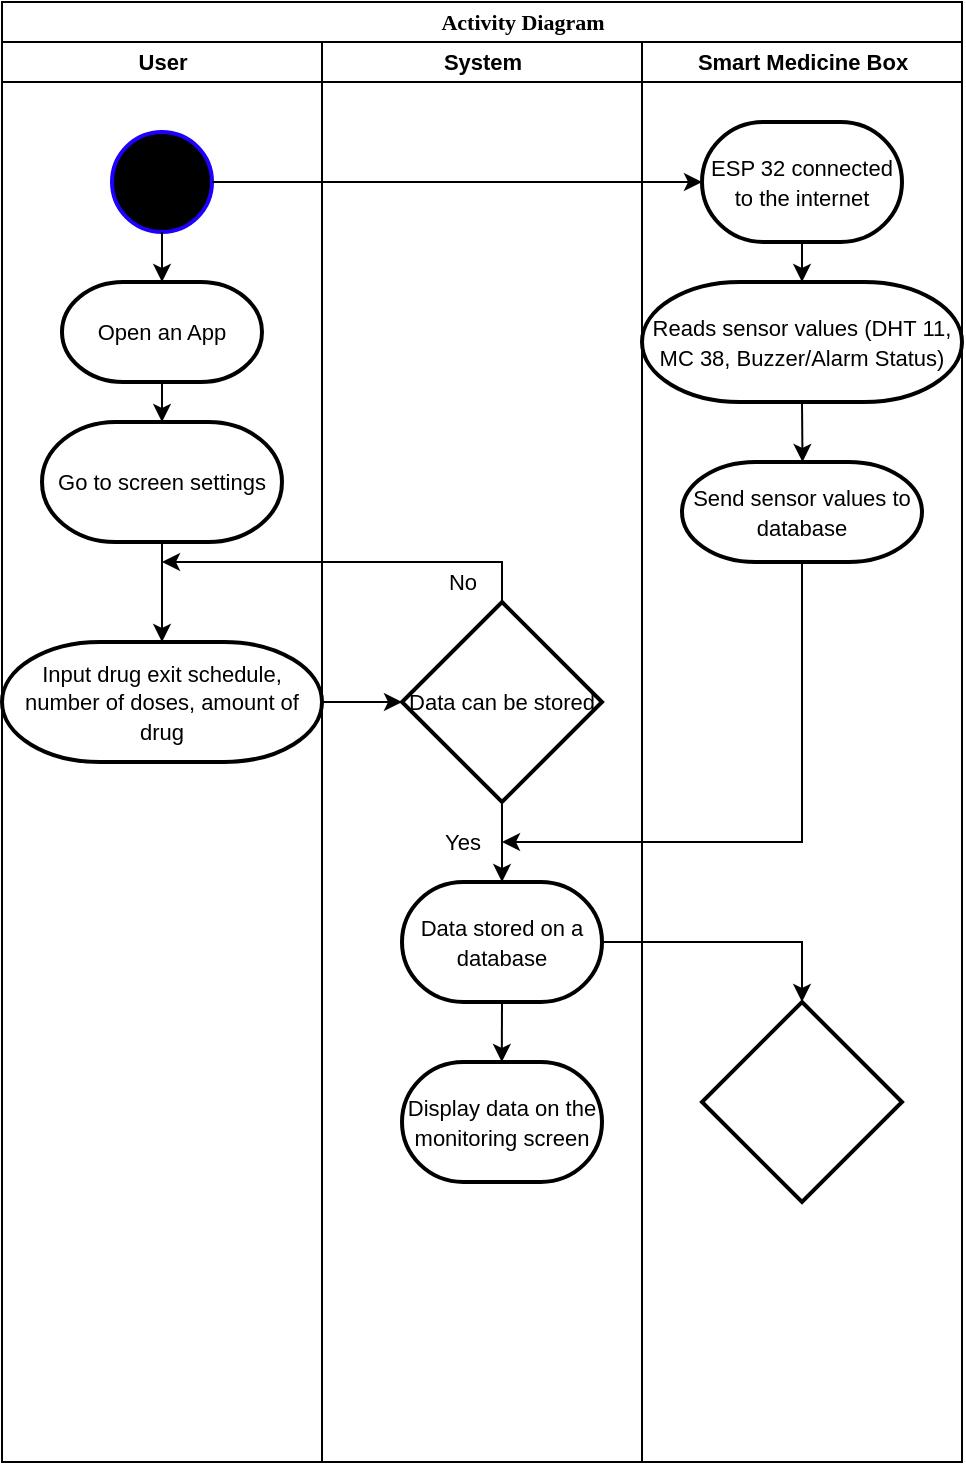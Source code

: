 <mxfile version="23.1.5" type="github">
  <diagram name="Page-1" id="74e2e168-ea6b-b213-b513-2b3c1d86103e">
    <mxGraphModel dx="918" dy="506" grid="1" gridSize="10" guides="1" tooltips="1" connect="1" arrows="1" fold="1" page="1" pageScale="1" pageWidth="1100" pageHeight="850" background="none" math="0" shadow="0">
      <root>
        <mxCell id="0" />
        <mxCell id="1" parent="0" />
        <mxCell id="77e6c97f196da883-1" value="&lt;blockquote style=&quot;margin: 0 0 0 40px; border: none; padding: 0px;&quot;&gt;&lt;font style=&quot;font-size: 11px;&quot; face=&quot;times&quot;&gt;Activity Diagram&lt;/font&gt;&lt;/blockquote&gt;" style="swimlane;html=1;childLayout=stackLayout;startSize=20;rounded=0;shadow=0;labelBackgroundColor=none;strokeWidth=1;fontFamily=Verdana;fontSize=8;align=center;" parent="1" vertex="1">
          <mxGeometry x="240" y="100" width="480" height="730" as="geometry">
            <mxRectangle x="-90" y="110" width="60" height="20" as="alternateBounds" />
          </mxGeometry>
        </mxCell>
        <mxCell id="77e6c97f196da883-2" value="&lt;font style=&quot;font-size: 11px;&quot;&gt;User&lt;/font&gt;" style="swimlane;html=1;startSize=20;" parent="77e6c97f196da883-1" vertex="1">
          <mxGeometry y="20" width="160" height="710" as="geometry">
            <mxRectangle y="20" width="40" height="730" as="alternateBounds" />
          </mxGeometry>
        </mxCell>
        <mxCell id="2dYA4mqOsPHXv_Ml5pBK-2" value="" style="ellipse;whiteSpace=wrap;html=1;aspect=fixed;fillColor=#000000;strokeColor=#1e00ff;strokeWidth=2;" parent="77e6c97f196da883-2" vertex="1">
          <mxGeometry x="55" y="45" width="50" height="50" as="geometry" />
        </mxCell>
        <mxCell id="2dYA4mqOsPHXv_Ml5pBK-3" style="edgeStyle=orthogonalEdgeStyle;rounded=0;orthogonalLoop=1;jettySize=auto;html=1;exitX=0.5;exitY=1;exitDx=0;exitDy=0;" parent="77e6c97f196da883-2" source="2dYA4mqOsPHXv_Ml5pBK-2" edge="1">
          <mxGeometry relative="1" as="geometry">
            <mxPoint x="80.0" y="120" as="targetPoint" />
          </mxGeometry>
        </mxCell>
        <mxCell id="2dYA4mqOsPHXv_Ml5pBK-11" value="&lt;font style=&quot;font-size: 11px;&quot;&gt;Go to screen settings&lt;/font&gt;" style="strokeWidth=2;html=1;shape=mxgraph.flowchart.terminator;whiteSpace=wrap;" parent="77e6c97f196da883-2" vertex="1">
          <mxGeometry x="20" y="190" width="120" height="60" as="geometry" />
        </mxCell>
        <mxCell id="2dYA4mqOsPHXv_Ml5pBK-13" value="&lt;font style=&quot;font-size: 11px;&quot;&gt;Input drug exit schedule, number of doses, amount of drug&lt;/font&gt;" style="strokeWidth=2;html=1;shape=mxgraph.flowchart.terminator;whiteSpace=wrap;" parent="77e6c97f196da883-2" vertex="1">
          <mxGeometry y="300" width="160" height="60" as="geometry" />
        </mxCell>
        <mxCell id="2dYA4mqOsPHXv_Ml5pBK-12" style="edgeStyle=orthogonalEdgeStyle;rounded=0;orthogonalLoop=1;jettySize=auto;html=1;exitX=0.5;exitY=1;exitDx=0;exitDy=0;exitPerimeter=0;" parent="77e6c97f196da883-2" source="2dYA4mqOsPHXv_Ml5pBK-11" target="2dYA4mqOsPHXv_Ml5pBK-13" edge="1">
          <mxGeometry relative="1" as="geometry">
            <mxPoint x="80" y="280" as="targetPoint" />
          </mxGeometry>
        </mxCell>
        <mxCell id="2dYA4mqOsPHXv_Ml5pBK-16" style="edgeStyle=orthogonalEdgeStyle;rounded=0;orthogonalLoop=1;jettySize=auto;html=1;exitX=0.5;exitY=0;exitDx=0;exitDy=0;exitPerimeter=0;" parent="77e6c97f196da883-2" source="2dYA4mqOsPHXv_Ml5pBK-15" edge="1">
          <mxGeometry relative="1" as="geometry">
            <mxPoint x="80" y="260.001" as="targetPoint" />
            <mxPoint x="250" y="269.74" as="sourcePoint" />
            <Array as="points">
              <mxPoint x="250" y="260" />
            </Array>
          </mxGeometry>
        </mxCell>
        <mxCell id="2dYA4mqOsPHXv_Ml5pBK-17" value="No" style="edgeLabel;html=1;align=center;verticalAlign=middle;resizable=0;points=[];rotation=0;" parent="2dYA4mqOsPHXv_Ml5pBK-16" vertex="1" connectable="0">
          <mxGeometry x="-0.776" y="1" relative="1" as="geometry">
            <mxPoint x="-19" y="9" as="offset" />
          </mxGeometry>
        </mxCell>
        <mxCell id="77e6c97f196da883-3" value="&lt;font style=&quot;font-size: 11px;&quot;&gt;System&lt;/font&gt;" style="swimlane;html=1;startSize=20;" parent="77e6c97f196da883-1" vertex="1">
          <mxGeometry x="160" y="20" width="160" height="710" as="geometry" />
        </mxCell>
        <mxCell id="2dYA4mqOsPHXv_Ml5pBK-9" value="&lt;font style=&quot;font-size: 11px;&quot;&gt;Open an App&lt;/font&gt;" style="strokeWidth=2;html=1;shape=mxgraph.flowchart.terminator;whiteSpace=wrap;" parent="77e6c97f196da883-3" vertex="1">
          <mxGeometry x="-130" y="120" width="100" height="50" as="geometry" />
        </mxCell>
        <mxCell id="2dYA4mqOsPHXv_Ml5pBK-15" value="&lt;font style=&quot;font-size: 11px;&quot;&gt;Data can be stored&lt;/font&gt;" style="strokeWidth=2;html=1;shape=mxgraph.flowchart.decision;whiteSpace=wrap;" parent="77e6c97f196da883-3" vertex="1">
          <mxGeometry x="40" y="280" width="100" height="100" as="geometry" />
        </mxCell>
        <mxCell id="2dYA4mqOsPHXv_Ml5pBK-29" style="edgeStyle=orthogonalEdgeStyle;rounded=0;orthogonalLoop=1;jettySize=auto;html=1;exitX=0.5;exitY=1;exitDx=0;exitDy=0;exitPerimeter=0;" parent="77e6c97f196da883-3" source="2dYA4mqOsPHXv_Ml5pBK-19" edge="1">
          <mxGeometry relative="1" as="geometry">
            <mxPoint x="89.889" y="510.0" as="targetPoint" />
          </mxGeometry>
        </mxCell>
        <mxCell id="2dYA4mqOsPHXv_Ml5pBK-19" value="&lt;font style=&quot;font-size: 11px;&quot;&gt;Data stored on a database&lt;/font&gt;" style="strokeWidth=2;html=1;shape=mxgraph.flowchart.terminator;whiteSpace=wrap;" parent="77e6c97f196da883-3" vertex="1">
          <mxGeometry x="40.001" y="420" width="100" height="60" as="geometry" />
        </mxCell>
        <mxCell id="2dYA4mqOsPHXv_Ml5pBK-18" style="edgeStyle=orthogonalEdgeStyle;rounded=0;orthogonalLoop=1;jettySize=auto;html=1;exitX=0.5;exitY=1;exitDx=0;exitDy=0;exitPerimeter=0;" parent="77e6c97f196da883-3" source="2dYA4mqOsPHXv_Ml5pBK-15" target="2dYA4mqOsPHXv_Ml5pBK-19" edge="1">
          <mxGeometry relative="1" as="geometry">
            <mxPoint x="90.421" y="390" as="targetPoint" />
          </mxGeometry>
        </mxCell>
        <mxCell id="2dYA4mqOsPHXv_Ml5pBK-20" value="Yes" style="edgeLabel;html=1;align=center;verticalAlign=middle;resizable=0;points=[];" parent="2dYA4mqOsPHXv_Ml5pBK-18" vertex="1" connectable="0">
          <mxGeometry x="0.154" relative="1" as="geometry">
            <mxPoint x="-20" y="-3" as="offset" />
          </mxGeometry>
        </mxCell>
        <mxCell id="2dYA4mqOsPHXv_Ml5pBK-28" style="edgeStyle=orthogonalEdgeStyle;rounded=0;orthogonalLoop=1;jettySize=auto;html=1;entryX=1;entryY=0.5;entryDx=0;entryDy=0;entryPerimeter=0;exitX=0.5;exitY=1;exitDx=0;exitDy=0;exitPerimeter=0;" parent="77e6c97f196da883-3" source="2dYA4mqOsPHXv_Ml5pBK-27" edge="1">
          <mxGeometry relative="1" as="geometry">
            <mxPoint x="240" y="270" as="sourcePoint" />
            <mxPoint x="90" y="400" as="targetPoint" />
            <Array as="points">
              <mxPoint x="240" y="400" />
            </Array>
          </mxGeometry>
        </mxCell>
        <mxCell id="2dYA4mqOsPHXv_Ml5pBK-31" value="&lt;font style=&quot;font-size: 11px;&quot;&gt;Display data on the monitoring screen&lt;/font&gt;" style="strokeWidth=2;html=1;shape=mxgraph.flowchart.terminator;whiteSpace=wrap;" parent="77e6c97f196da883-3" vertex="1">
          <mxGeometry x="40" y="510" width="100" height="60" as="geometry" />
        </mxCell>
        <mxCell id="2dYA4mqOsPHXv_Ml5pBK-10" style="edgeStyle=orthogonalEdgeStyle;rounded=0;orthogonalLoop=1;jettySize=auto;html=1;exitX=0.5;exitY=1;exitDx=0;exitDy=0;exitPerimeter=0;" parent="77e6c97f196da883-1" source="2dYA4mqOsPHXv_Ml5pBK-9" target="2dYA4mqOsPHXv_Ml5pBK-11" edge="1">
          <mxGeometry relative="1" as="geometry">
            <mxPoint x="80.261" y="220" as="targetPoint" />
          </mxGeometry>
        </mxCell>
        <mxCell id="2dYA4mqOsPHXv_Ml5pBK-14" style="edgeStyle=orthogonalEdgeStyle;rounded=0;orthogonalLoop=1;jettySize=auto;html=1;exitX=1;exitY=0.5;exitDx=0;exitDy=0;exitPerimeter=0;" parent="77e6c97f196da883-1" source="2dYA4mqOsPHXv_Ml5pBK-13" target="2dYA4mqOsPHXv_Ml5pBK-15" edge="1">
          <mxGeometry relative="1" as="geometry">
            <mxPoint x="200" y="329.826" as="targetPoint" />
          </mxGeometry>
        </mxCell>
        <mxCell id="2dYA4mqOsPHXv_Ml5pBK-23" style="edgeStyle=orthogonalEdgeStyle;rounded=0;orthogonalLoop=1;jettySize=auto;html=1;exitX=1;exitY=0.5;exitDx=0;exitDy=0;entryX=0;entryY=0.5;entryDx=0;entryDy=0;entryPerimeter=0;" parent="77e6c97f196da883-1" source="2dYA4mqOsPHXv_Ml5pBK-2" target="2dYA4mqOsPHXv_Ml5pBK-22" edge="1">
          <mxGeometry relative="1" as="geometry" />
        </mxCell>
        <mxCell id="77e6c97f196da883-4" value="&lt;font style=&quot;font-size: 11px;&quot;&gt;Smart Medicine Box&lt;/font&gt;" style="swimlane;html=1;startSize=20;" parent="77e6c97f196da883-1" vertex="1">
          <mxGeometry x="320" y="20" width="160" height="710" as="geometry" />
        </mxCell>
        <mxCell id="2dYA4mqOsPHXv_Ml5pBK-22" value="&lt;font style=&quot;font-size: 11px;&quot;&gt;ESP 32 connected to the internet&lt;/font&gt;" style="strokeWidth=2;html=1;shape=mxgraph.flowchart.terminator;whiteSpace=wrap;" parent="77e6c97f196da883-4" vertex="1">
          <mxGeometry x="30" y="40.003" width="100" height="60" as="geometry" />
        </mxCell>
        <mxCell id="2dYA4mqOsPHXv_Ml5pBK-26" style="edgeStyle=orthogonalEdgeStyle;rounded=0;orthogonalLoop=1;jettySize=auto;html=1;exitX=0.5;exitY=1;exitDx=0;exitDy=0;exitPerimeter=0;" parent="77e6c97f196da883-4" source="2dYA4mqOsPHXv_Ml5pBK-25" edge="1">
          <mxGeometry relative="1" as="geometry">
            <mxPoint x="80.261" y="210" as="targetPoint" />
          </mxGeometry>
        </mxCell>
        <mxCell id="2dYA4mqOsPHXv_Ml5pBK-25" value="&lt;font style=&quot;font-size: 11px;&quot;&gt;Reads sensor values (DHT 11, MC 38, Buzzer/Alarm Status)&lt;/font&gt;" style="strokeWidth=2;html=1;shape=mxgraph.flowchart.terminator;whiteSpace=wrap;" parent="77e6c97f196da883-4" vertex="1">
          <mxGeometry y="120" width="160" height="60" as="geometry" />
        </mxCell>
        <mxCell id="2dYA4mqOsPHXv_Ml5pBK-24" style="edgeStyle=orthogonalEdgeStyle;rounded=0;orthogonalLoop=1;jettySize=auto;html=1;exitX=0.5;exitY=1;exitDx=0;exitDy=0;exitPerimeter=0;" parent="77e6c97f196da883-4" source="2dYA4mqOsPHXv_Ml5pBK-22" target="2dYA4mqOsPHXv_Ml5pBK-25" edge="1">
          <mxGeometry relative="1" as="geometry">
            <mxPoint x="80.261" y="130" as="targetPoint" />
          </mxGeometry>
        </mxCell>
        <mxCell id="2dYA4mqOsPHXv_Ml5pBK-27" value="&lt;font style=&quot;font-size: 11px;&quot;&gt;Send sensor values to database&lt;/font&gt;" style="strokeWidth=2;html=1;shape=mxgraph.flowchart.terminator;whiteSpace=wrap;" parent="77e6c97f196da883-4" vertex="1">
          <mxGeometry x="20" y="210" width="120" height="50" as="geometry" />
        </mxCell>
        <mxCell id="2dYA4mqOsPHXv_Ml5pBK-34" value="" style="strokeWidth=2;html=1;shape=mxgraph.flowchart.decision;whiteSpace=wrap;" parent="77e6c97f196da883-4" vertex="1">
          <mxGeometry x="30" y="480" width="100" height="100" as="geometry" />
        </mxCell>
        <mxCell id="2dYA4mqOsPHXv_Ml5pBK-33" style="edgeStyle=orthogonalEdgeStyle;rounded=0;orthogonalLoop=1;jettySize=auto;html=1;exitX=1;exitY=0.5;exitDx=0;exitDy=0;exitPerimeter=0;entryX=0.5;entryY=0;entryDx=0;entryDy=0;entryPerimeter=0;" parent="77e6c97f196da883-4" source="2dYA4mqOsPHXv_Ml5pBK-19" target="2dYA4mqOsPHXv_Ml5pBK-34" edge="1">
          <mxGeometry relative="1" as="geometry">
            <mxPoint x="80" y="450" as="targetPoint" />
          </mxGeometry>
        </mxCell>
      </root>
    </mxGraphModel>
  </diagram>
</mxfile>
